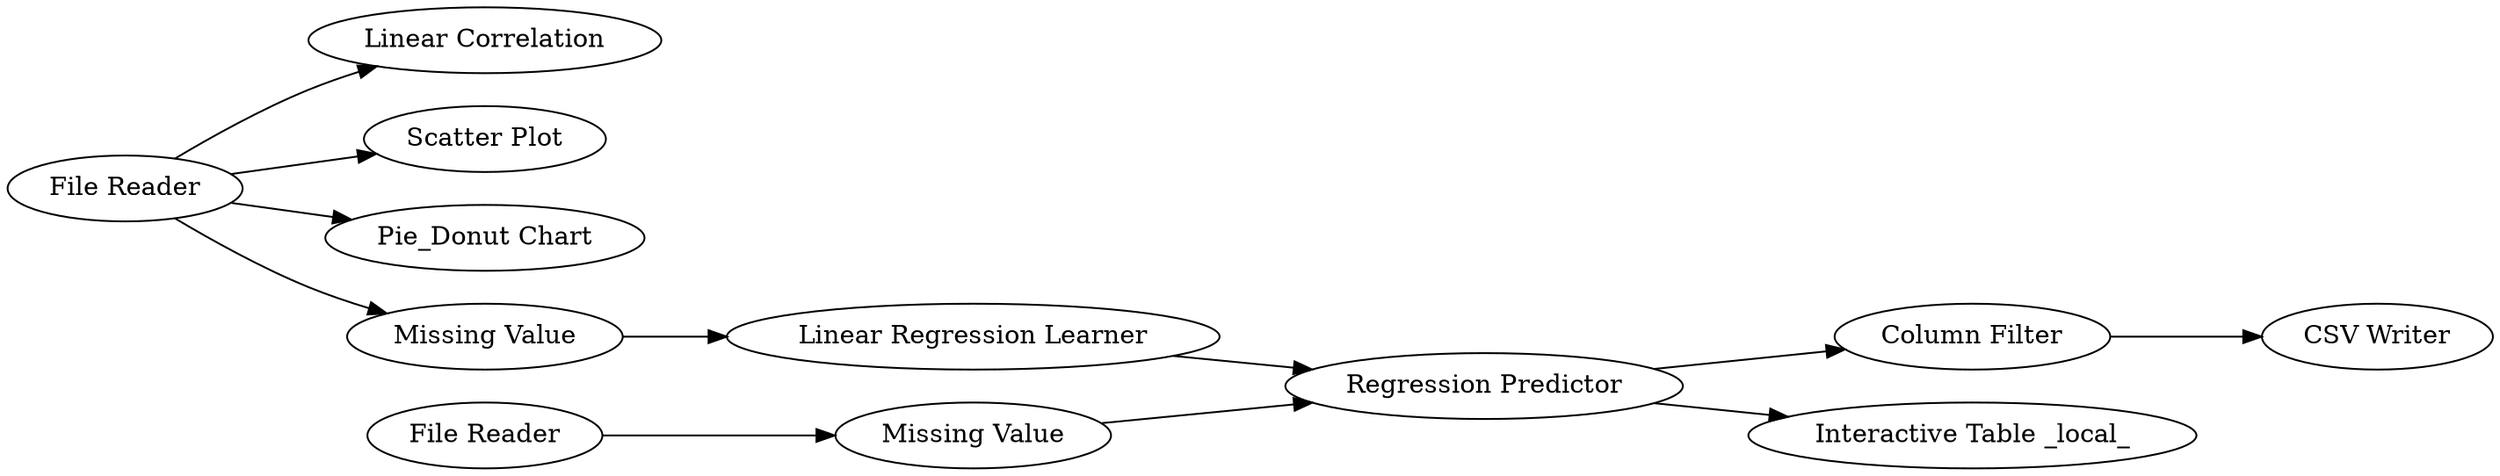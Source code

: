 digraph {
	1 [label="File Reader"]
	2 [label="Linear Correlation"]
	3 [label="Scatter Plot"]
	4 [label="Pie_Donut Chart"]
	5 [label="Missing Value"]
	6 [label="Linear Regression Learner"]
	7 [label="File Reader"]
	8 [label="Missing Value"]
	9 [label="Regression Predictor"]
	10 [label="Column Filter"]
	11 [label="CSV Writer"]
	12 [label="Interactive Table _local_"]
	1 -> 3
	1 -> 2
	1 -> 5
	1 -> 4
	5 -> 6
	6 -> 9
	7 -> 8
	8 -> 9
	9 -> 10
	9 -> 12
	10 -> 11
	rankdir=LR
}
